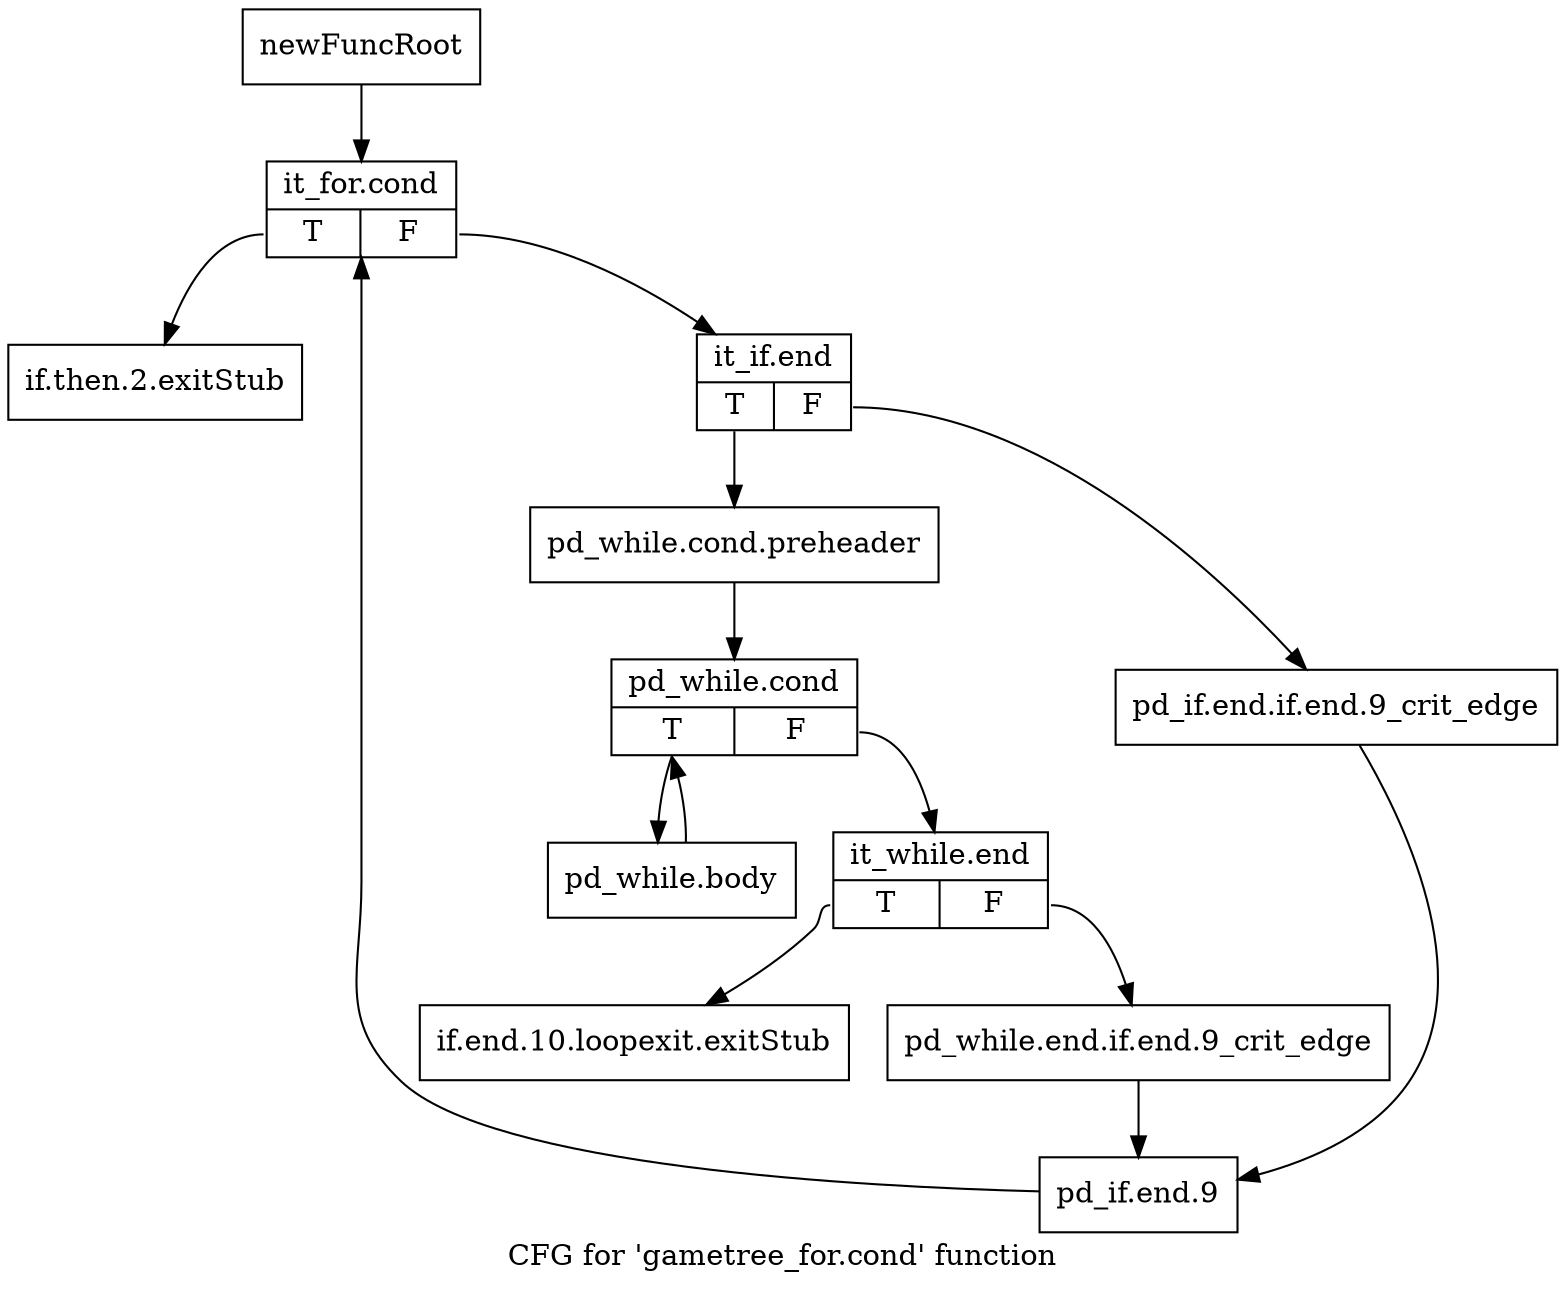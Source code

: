 digraph "CFG for 'gametree_for.cond' function" {
	label="CFG for 'gametree_for.cond' function";

	Node0x3335c70 [shape=record,label="{newFuncRoot}"];
	Node0x3335c70 -> Node0x3335d60;
	Node0x3335cc0 [shape=record,label="{if.then.2.exitStub}"];
	Node0x3335d10 [shape=record,label="{if.end.10.loopexit.exitStub}"];
	Node0x3335d60 [shape=record,label="{it_for.cond|{<s0>T|<s1>F}}"];
	Node0x3335d60:s0 -> Node0x3335cc0;
	Node0x3335d60:s1 -> Node0x3335db0;
	Node0x3335db0 [shape=record,label="{it_if.end|{<s0>T|<s1>F}}"];
	Node0x3335db0:s0 -> Node0x3335e50;
	Node0x3335db0:s1 -> Node0x3335e00;
	Node0x3335e00 [shape=record,label="{pd_if.end.if.end.9_crit_edge}"];
	Node0x3335e00 -> Node0x3335f90;
	Node0x3335e50 [shape=record,label="{pd_while.cond.preheader}"];
	Node0x3335e50 -> Node0x3335ea0;
	Node0x3335ea0 [shape=record,label="{pd_while.cond|{<s0>T|<s1>F}}"];
	Node0x3335ea0:s0 -> Node0x3335fe0;
	Node0x3335ea0:s1 -> Node0x3335ef0;
	Node0x3335ef0 [shape=record,label="{it_while.end|{<s0>T|<s1>F}}"];
	Node0x3335ef0:s0 -> Node0x3335d10;
	Node0x3335ef0:s1 -> Node0x3335f40;
	Node0x3335f40 [shape=record,label="{pd_while.end.if.end.9_crit_edge}"];
	Node0x3335f40 -> Node0x3335f90;
	Node0x3335f90 [shape=record,label="{pd_if.end.9}"];
	Node0x3335f90 -> Node0x3335d60;
	Node0x3335fe0 [shape=record,label="{pd_while.body}"];
	Node0x3335fe0 -> Node0x3335ea0;
}
